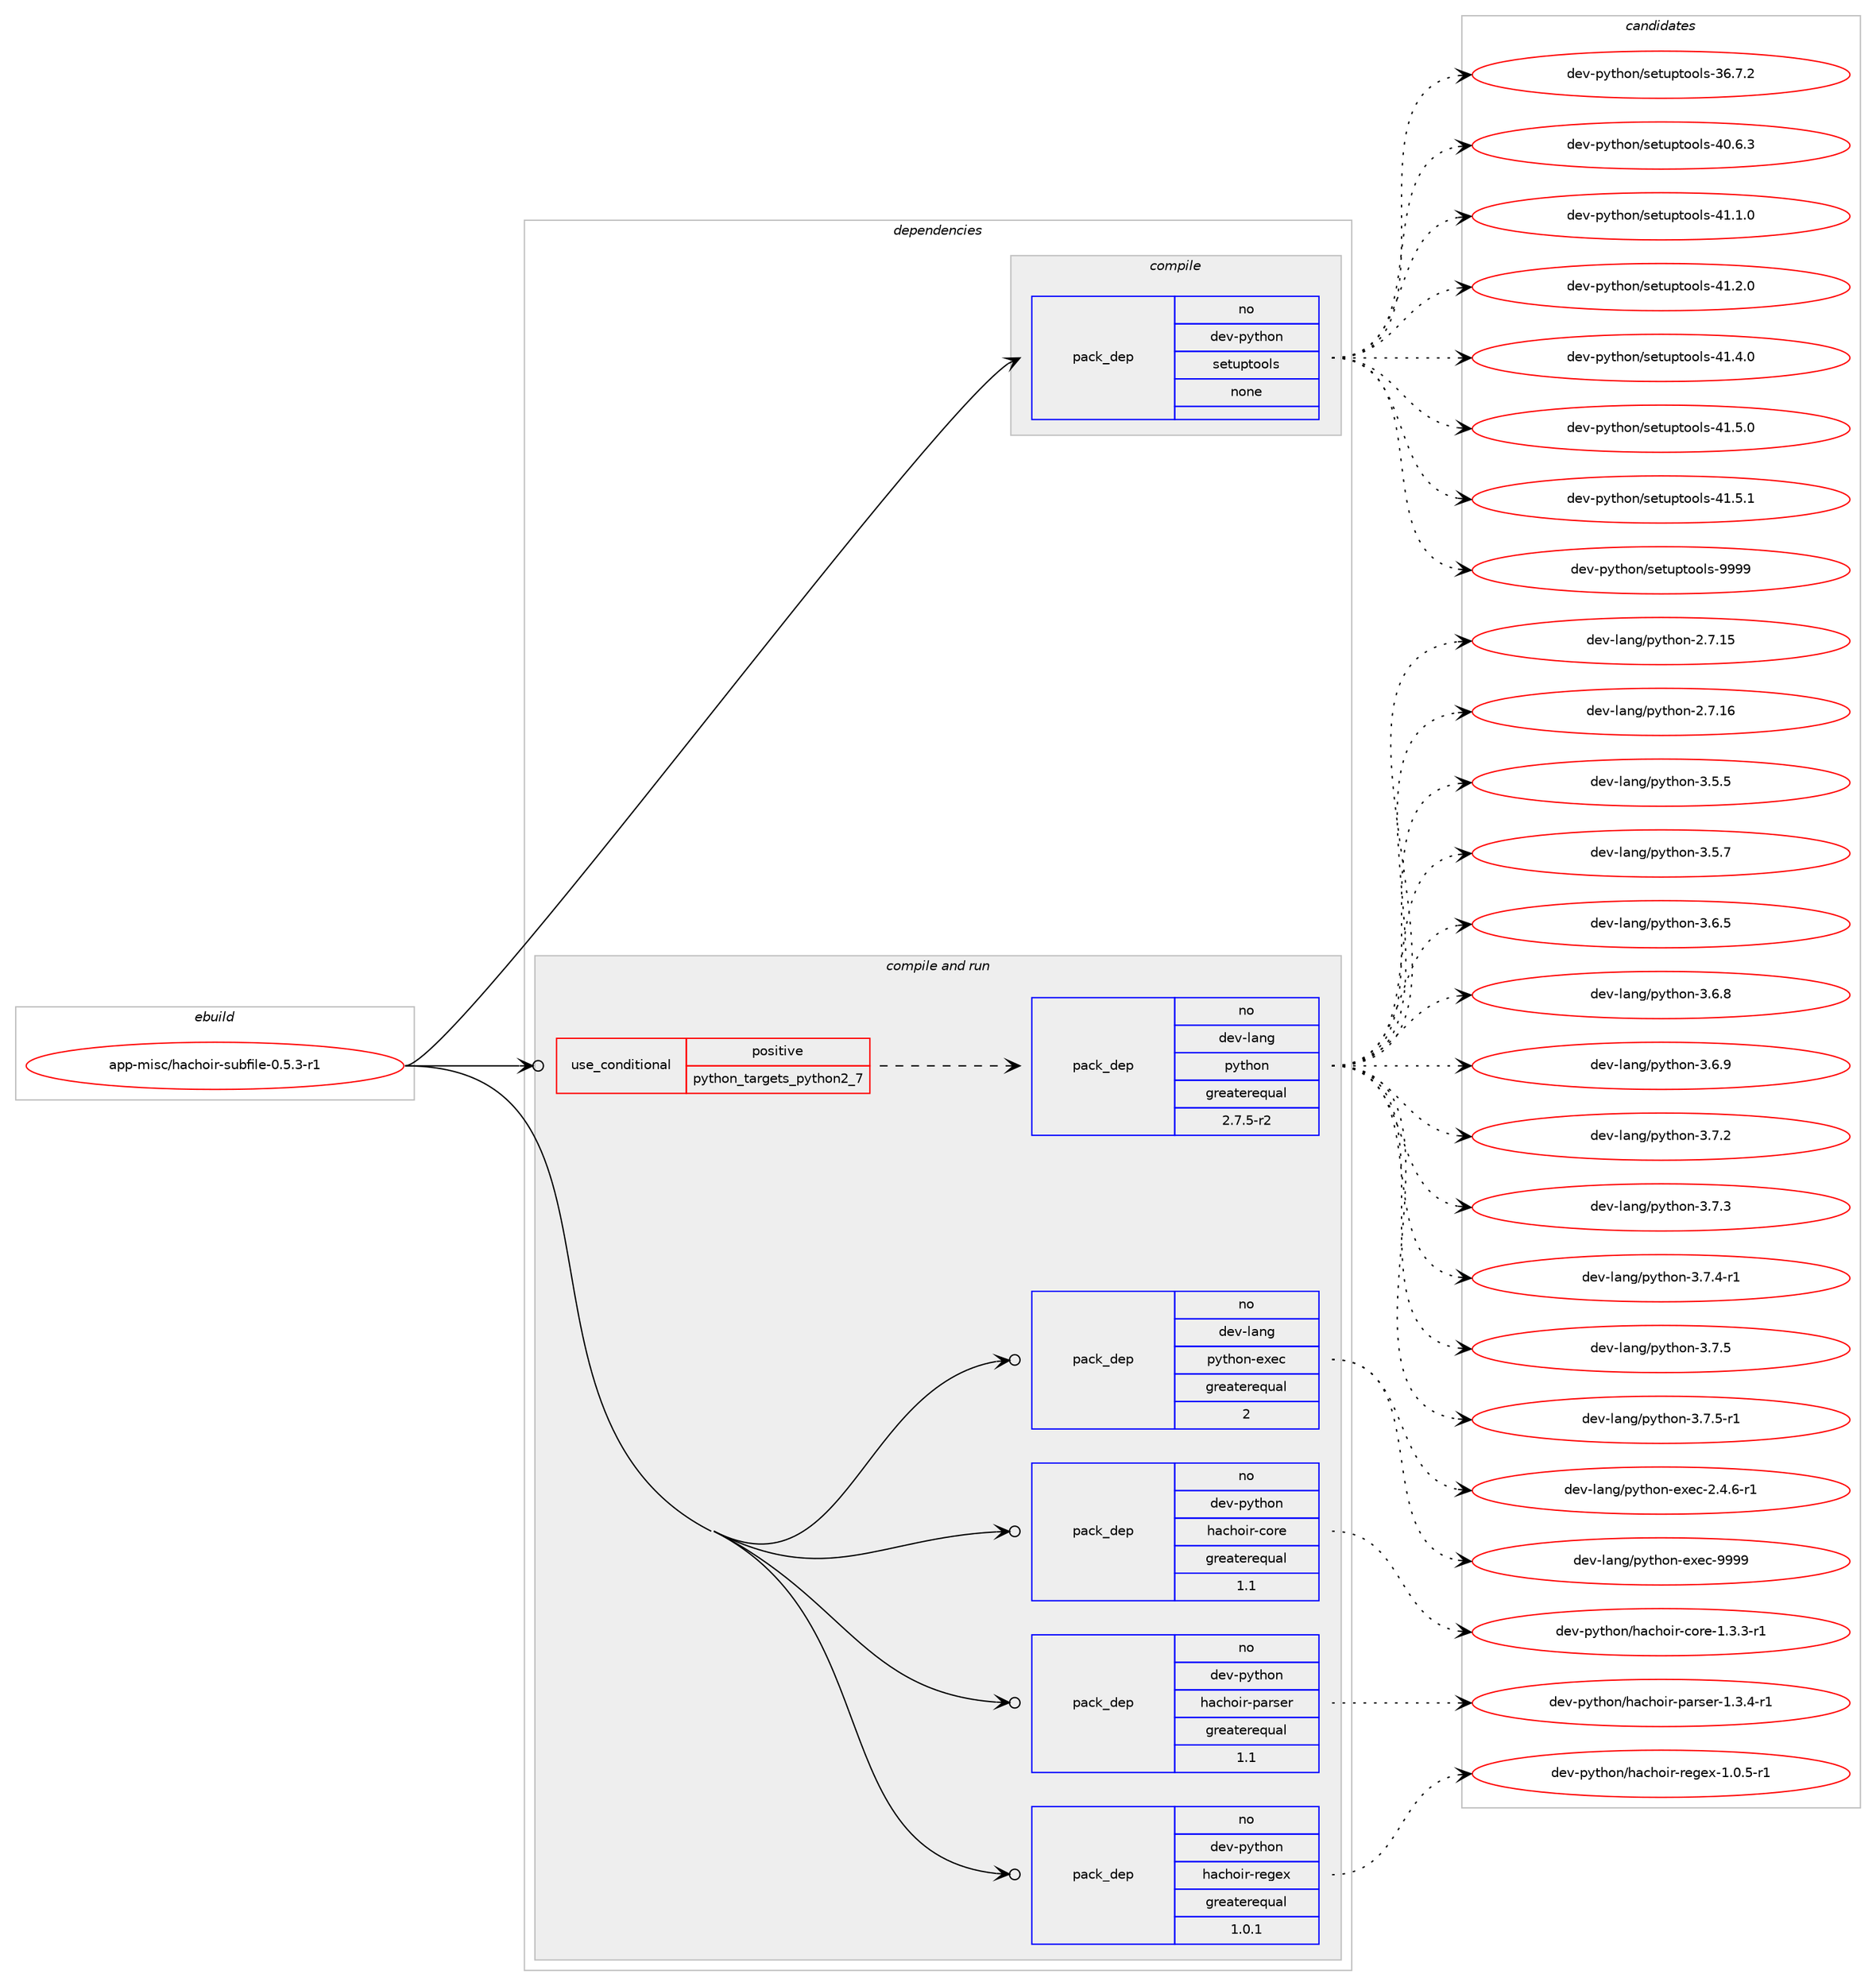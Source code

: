 digraph prolog {

# *************
# Graph options
# *************

newrank=true;
concentrate=true;
compound=true;
graph [rankdir=LR,fontname=Helvetica,fontsize=10,ranksep=1.5];#, ranksep=2.5, nodesep=0.2];
edge  [arrowhead=vee];
node  [fontname=Helvetica,fontsize=10];

# **********
# The ebuild
# **********

subgraph cluster_leftcol {
color=gray;
rank=same;
label=<<i>ebuild</i>>;
id [label="app-misc/hachoir-subfile-0.5.3-r1", color=red, width=4, href="../app-misc/hachoir-subfile-0.5.3-r1.svg"];
}

# ****************
# The dependencies
# ****************

subgraph cluster_midcol {
color=gray;
label=<<i>dependencies</i>>;
subgraph cluster_compile {
fillcolor="#eeeeee";
style=filled;
label=<<i>compile</i>>;
subgraph pack370689 {
dependency498794 [label=<<TABLE BORDER="0" CELLBORDER="1" CELLSPACING="0" CELLPADDING="4" WIDTH="220"><TR><TD ROWSPAN="6" CELLPADDING="30">pack_dep</TD></TR><TR><TD WIDTH="110">no</TD></TR><TR><TD>dev-python</TD></TR><TR><TD>setuptools</TD></TR><TR><TD>none</TD></TR><TR><TD></TD></TR></TABLE>>, shape=none, color=blue];
}
id:e -> dependency498794:w [weight=20,style="solid",arrowhead="vee"];
}
subgraph cluster_compileandrun {
fillcolor="#eeeeee";
style=filled;
label=<<i>compile and run</i>>;
subgraph cond119102 {
dependency498795 [label=<<TABLE BORDER="0" CELLBORDER="1" CELLSPACING="0" CELLPADDING="4"><TR><TD ROWSPAN="3" CELLPADDING="10">use_conditional</TD></TR><TR><TD>positive</TD></TR><TR><TD>python_targets_python2_7</TD></TR></TABLE>>, shape=none, color=red];
subgraph pack370690 {
dependency498796 [label=<<TABLE BORDER="0" CELLBORDER="1" CELLSPACING="0" CELLPADDING="4" WIDTH="220"><TR><TD ROWSPAN="6" CELLPADDING="30">pack_dep</TD></TR><TR><TD WIDTH="110">no</TD></TR><TR><TD>dev-lang</TD></TR><TR><TD>python</TD></TR><TR><TD>greaterequal</TD></TR><TR><TD>2.7.5-r2</TD></TR></TABLE>>, shape=none, color=blue];
}
dependency498795:e -> dependency498796:w [weight=20,style="dashed",arrowhead="vee"];
}
id:e -> dependency498795:w [weight=20,style="solid",arrowhead="odotvee"];
subgraph pack370691 {
dependency498797 [label=<<TABLE BORDER="0" CELLBORDER="1" CELLSPACING="0" CELLPADDING="4" WIDTH="220"><TR><TD ROWSPAN="6" CELLPADDING="30">pack_dep</TD></TR><TR><TD WIDTH="110">no</TD></TR><TR><TD>dev-lang</TD></TR><TR><TD>python-exec</TD></TR><TR><TD>greaterequal</TD></TR><TR><TD>2</TD></TR></TABLE>>, shape=none, color=blue];
}
id:e -> dependency498797:w [weight=20,style="solid",arrowhead="odotvee"];
subgraph pack370692 {
dependency498798 [label=<<TABLE BORDER="0" CELLBORDER="1" CELLSPACING="0" CELLPADDING="4" WIDTH="220"><TR><TD ROWSPAN="6" CELLPADDING="30">pack_dep</TD></TR><TR><TD WIDTH="110">no</TD></TR><TR><TD>dev-python</TD></TR><TR><TD>hachoir-core</TD></TR><TR><TD>greaterequal</TD></TR><TR><TD>1.1</TD></TR></TABLE>>, shape=none, color=blue];
}
id:e -> dependency498798:w [weight=20,style="solid",arrowhead="odotvee"];
subgraph pack370693 {
dependency498799 [label=<<TABLE BORDER="0" CELLBORDER="1" CELLSPACING="0" CELLPADDING="4" WIDTH="220"><TR><TD ROWSPAN="6" CELLPADDING="30">pack_dep</TD></TR><TR><TD WIDTH="110">no</TD></TR><TR><TD>dev-python</TD></TR><TR><TD>hachoir-parser</TD></TR><TR><TD>greaterequal</TD></TR><TR><TD>1.1</TD></TR></TABLE>>, shape=none, color=blue];
}
id:e -> dependency498799:w [weight=20,style="solid",arrowhead="odotvee"];
subgraph pack370694 {
dependency498800 [label=<<TABLE BORDER="0" CELLBORDER="1" CELLSPACING="0" CELLPADDING="4" WIDTH="220"><TR><TD ROWSPAN="6" CELLPADDING="30">pack_dep</TD></TR><TR><TD WIDTH="110">no</TD></TR><TR><TD>dev-python</TD></TR><TR><TD>hachoir-regex</TD></TR><TR><TD>greaterequal</TD></TR><TR><TD>1.0.1</TD></TR></TABLE>>, shape=none, color=blue];
}
id:e -> dependency498800:w [weight=20,style="solid",arrowhead="odotvee"];
}
subgraph cluster_run {
fillcolor="#eeeeee";
style=filled;
label=<<i>run</i>>;
}
}

# **************
# The candidates
# **************

subgraph cluster_choices {
rank=same;
color=gray;
label=<<i>candidates</i>>;

subgraph choice370689 {
color=black;
nodesep=1;
choice100101118451121211161041111104711510111611711211611111110811545515446554650 [label="dev-python/setuptools-36.7.2", color=red, width=4,href="../dev-python/setuptools-36.7.2.svg"];
choice100101118451121211161041111104711510111611711211611111110811545524846544651 [label="dev-python/setuptools-40.6.3", color=red, width=4,href="../dev-python/setuptools-40.6.3.svg"];
choice100101118451121211161041111104711510111611711211611111110811545524946494648 [label="dev-python/setuptools-41.1.0", color=red, width=4,href="../dev-python/setuptools-41.1.0.svg"];
choice100101118451121211161041111104711510111611711211611111110811545524946504648 [label="dev-python/setuptools-41.2.0", color=red, width=4,href="../dev-python/setuptools-41.2.0.svg"];
choice100101118451121211161041111104711510111611711211611111110811545524946524648 [label="dev-python/setuptools-41.4.0", color=red, width=4,href="../dev-python/setuptools-41.4.0.svg"];
choice100101118451121211161041111104711510111611711211611111110811545524946534648 [label="dev-python/setuptools-41.5.0", color=red, width=4,href="../dev-python/setuptools-41.5.0.svg"];
choice100101118451121211161041111104711510111611711211611111110811545524946534649 [label="dev-python/setuptools-41.5.1", color=red, width=4,href="../dev-python/setuptools-41.5.1.svg"];
choice10010111845112121116104111110471151011161171121161111111081154557575757 [label="dev-python/setuptools-9999", color=red, width=4,href="../dev-python/setuptools-9999.svg"];
dependency498794:e -> choice100101118451121211161041111104711510111611711211611111110811545515446554650:w [style=dotted,weight="100"];
dependency498794:e -> choice100101118451121211161041111104711510111611711211611111110811545524846544651:w [style=dotted,weight="100"];
dependency498794:e -> choice100101118451121211161041111104711510111611711211611111110811545524946494648:w [style=dotted,weight="100"];
dependency498794:e -> choice100101118451121211161041111104711510111611711211611111110811545524946504648:w [style=dotted,weight="100"];
dependency498794:e -> choice100101118451121211161041111104711510111611711211611111110811545524946524648:w [style=dotted,weight="100"];
dependency498794:e -> choice100101118451121211161041111104711510111611711211611111110811545524946534648:w [style=dotted,weight="100"];
dependency498794:e -> choice100101118451121211161041111104711510111611711211611111110811545524946534649:w [style=dotted,weight="100"];
dependency498794:e -> choice10010111845112121116104111110471151011161171121161111111081154557575757:w [style=dotted,weight="100"];
}
subgraph choice370690 {
color=black;
nodesep=1;
choice10010111845108971101034711212111610411111045504655464953 [label="dev-lang/python-2.7.15", color=red, width=4,href="../dev-lang/python-2.7.15.svg"];
choice10010111845108971101034711212111610411111045504655464954 [label="dev-lang/python-2.7.16", color=red, width=4,href="../dev-lang/python-2.7.16.svg"];
choice100101118451089711010347112121116104111110455146534653 [label="dev-lang/python-3.5.5", color=red, width=4,href="../dev-lang/python-3.5.5.svg"];
choice100101118451089711010347112121116104111110455146534655 [label="dev-lang/python-3.5.7", color=red, width=4,href="../dev-lang/python-3.5.7.svg"];
choice100101118451089711010347112121116104111110455146544653 [label="dev-lang/python-3.6.5", color=red, width=4,href="../dev-lang/python-3.6.5.svg"];
choice100101118451089711010347112121116104111110455146544656 [label="dev-lang/python-3.6.8", color=red, width=4,href="../dev-lang/python-3.6.8.svg"];
choice100101118451089711010347112121116104111110455146544657 [label="dev-lang/python-3.6.9", color=red, width=4,href="../dev-lang/python-3.6.9.svg"];
choice100101118451089711010347112121116104111110455146554650 [label="dev-lang/python-3.7.2", color=red, width=4,href="../dev-lang/python-3.7.2.svg"];
choice100101118451089711010347112121116104111110455146554651 [label="dev-lang/python-3.7.3", color=red, width=4,href="../dev-lang/python-3.7.3.svg"];
choice1001011184510897110103471121211161041111104551465546524511449 [label="dev-lang/python-3.7.4-r1", color=red, width=4,href="../dev-lang/python-3.7.4-r1.svg"];
choice100101118451089711010347112121116104111110455146554653 [label="dev-lang/python-3.7.5", color=red, width=4,href="../dev-lang/python-3.7.5.svg"];
choice1001011184510897110103471121211161041111104551465546534511449 [label="dev-lang/python-3.7.5-r1", color=red, width=4,href="../dev-lang/python-3.7.5-r1.svg"];
dependency498796:e -> choice10010111845108971101034711212111610411111045504655464953:w [style=dotted,weight="100"];
dependency498796:e -> choice10010111845108971101034711212111610411111045504655464954:w [style=dotted,weight="100"];
dependency498796:e -> choice100101118451089711010347112121116104111110455146534653:w [style=dotted,weight="100"];
dependency498796:e -> choice100101118451089711010347112121116104111110455146534655:w [style=dotted,weight="100"];
dependency498796:e -> choice100101118451089711010347112121116104111110455146544653:w [style=dotted,weight="100"];
dependency498796:e -> choice100101118451089711010347112121116104111110455146544656:w [style=dotted,weight="100"];
dependency498796:e -> choice100101118451089711010347112121116104111110455146544657:w [style=dotted,weight="100"];
dependency498796:e -> choice100101118451089711010347112121116104111110455146554650:w [style=dotted,weight="100"];
dependency498796:e -> choice100101118451089711010347112121116104111110455146554651:w [style=dotted,weight="100"];
dependency498796:e -> choice1001011184510897110103471121211161041111104551465546524511449:w [style=dotted,weight="100"];
dependency498796:e -> choice100101118451089711010347112121116104111110455146554653:w [style=dotted,weight="100"];
dependency498796:e -> choice1001011184510897110103471121211161041111104551465546534511449:w [style=dotted,weight="100"];
}
subgraph choice370691 {
color=black;
nodesep=1;
choice10010111845108971101034711212111610411111045101120101994550465246544511449 [label="dev-lang/python-exec-2.4.6-r1", color=red, width=4,href="../dev-lang/python-exec-2.4.6-r1.svg"];
choice10010111845108971101034711212111610411111045101120101994557575757 [label="dev-lang/python-exec-9999", color=red, width=4,href="../dev-lang/python-exec-9999.svg"];
dependency498797:e -> choice10010111845108971101034711212111610411111045101120101994550465246544511449:w [style=dotted,weight="100"];
dependency498797:e -> choice10010111845108971101034711212111610411111045101120101994557575757:w [style=dotted,weight="100"];
}
subgraph choice370692 {
color=black;
nodesep=1;
choice1001011184511212111610411111047104979910411110511445991111141014549465146514511449 [label="dev-python/hachoir-core-1.3.3-r1", color=red, width=4,href="../dev-python/hachoir-core-1.3.3-r1.svg"];
dependency498798:e -> choice1001011184511212111610411111047104979910411110511445991111141014549465146514511449:w [style=dotted,weight="100"];
}
subgraph choice370693 {
color=black;
nodesep=1;
choice1001011184511212111610411111047104979910411110511445112971141151011144549465146524511449 [label="dev-python/hachoir-parser-1.3.4-r1", color=red, width=4,href="../dev-python/hachoir-parser-1.3.4-r1.svg"];
dependency498799:e -> choice1001011184511212111610411111047104979910411110511445112971141151011144549465146524511449:w [style=dotted,weight="100"];
}
subgraph choice370694 {
color=black;
nodesep=1;
choice10010111845112121116104111110471049799104111105114451141011031011204549464846534511449 [label="dev-python/hachoir-regex-1.0.5-r1", color=red, width=4,href="../dev-python/hachoir-regex-1.0.5-r1.svg"];
dependency498800:e -> choice10010111845112121116104111110471049799104111105114451141011031011204549464846534511449:w [style=dotted,weight="100"];
}
}

}
